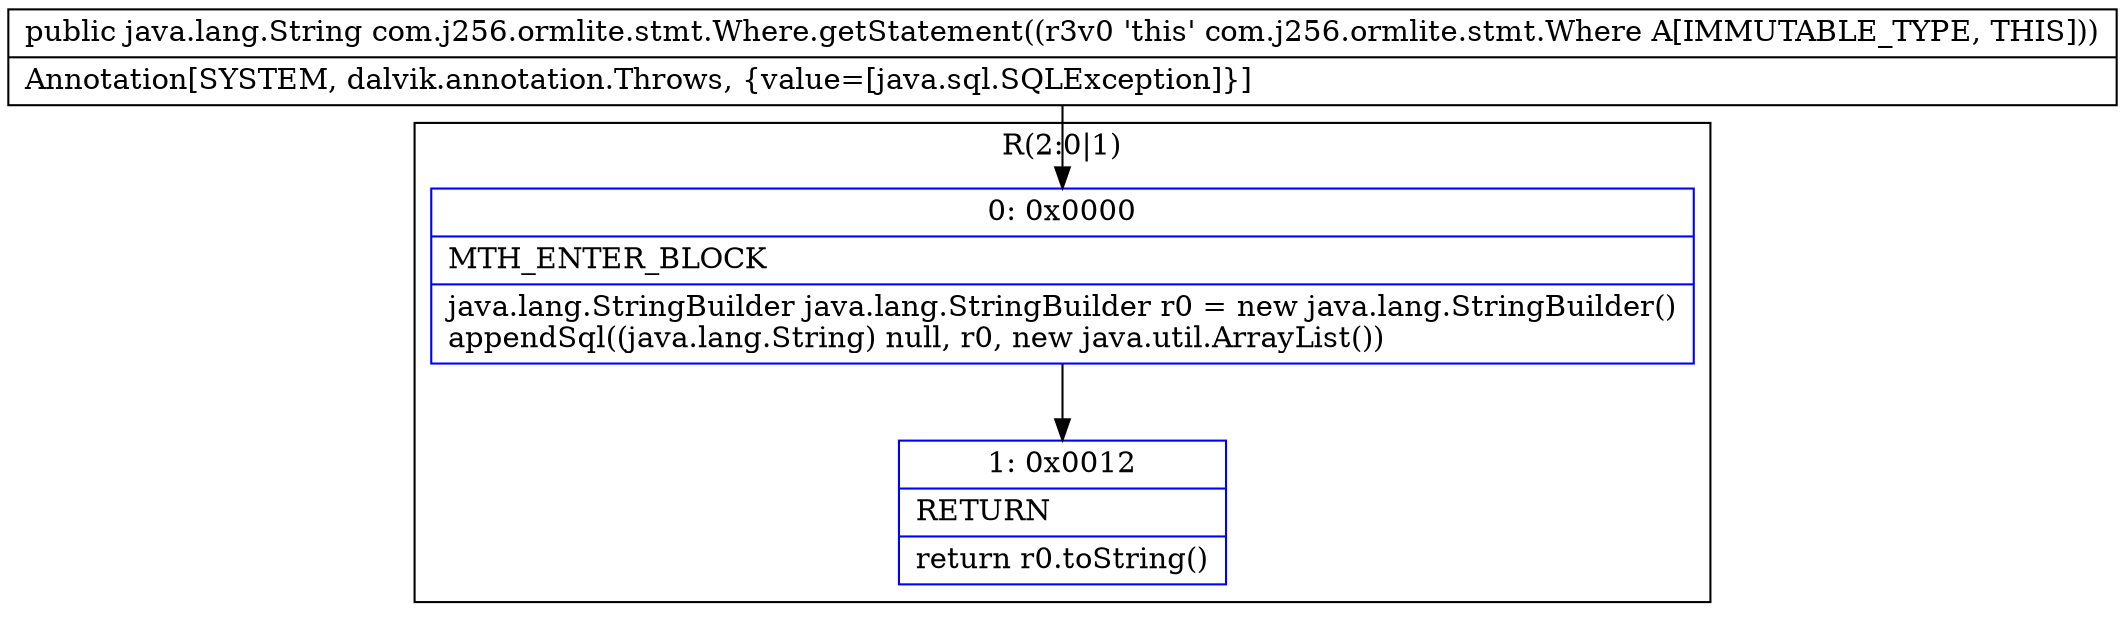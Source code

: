 digraph "CFG forcom.j256.ormlite.stmt.Where.getStatement()Ljava\/lang\/String;" {
subgraph cluster_Region_2056917734 {
label = "R(2:0|1)";
node [shape=record,color=blue];
Node_0 [shape=record,label="{0\:\ 0x0000|MTH_ENTER_BLOCK\l|java.lang.StringBuilder java.lang.StringBuilder r0 = new java.lang.StringBuilder()\lappendSql((java.lang.String) null, r0, new java.util.ArrayList())\l}"];
Node_1 [shape=record,label="{1\:\ 0x0012|RETURN\l|return r0.toString()\l}"];
}
MethodNode[shape=record,label="{public java.lang.String com.j256.ormlite.stmt.Where.getStatement((r3v0 'this' com.j256.ormlite.stmt.Where A[IMMUTABLE_TYPE, THIS]))  | Annotation[SYSTEM, dalvik.annotation.Throws, \{value=[java.sql.SQLException]\}]\l}"];
MethodNode -> Node_0;
Node_0 -> Node_1;
}

